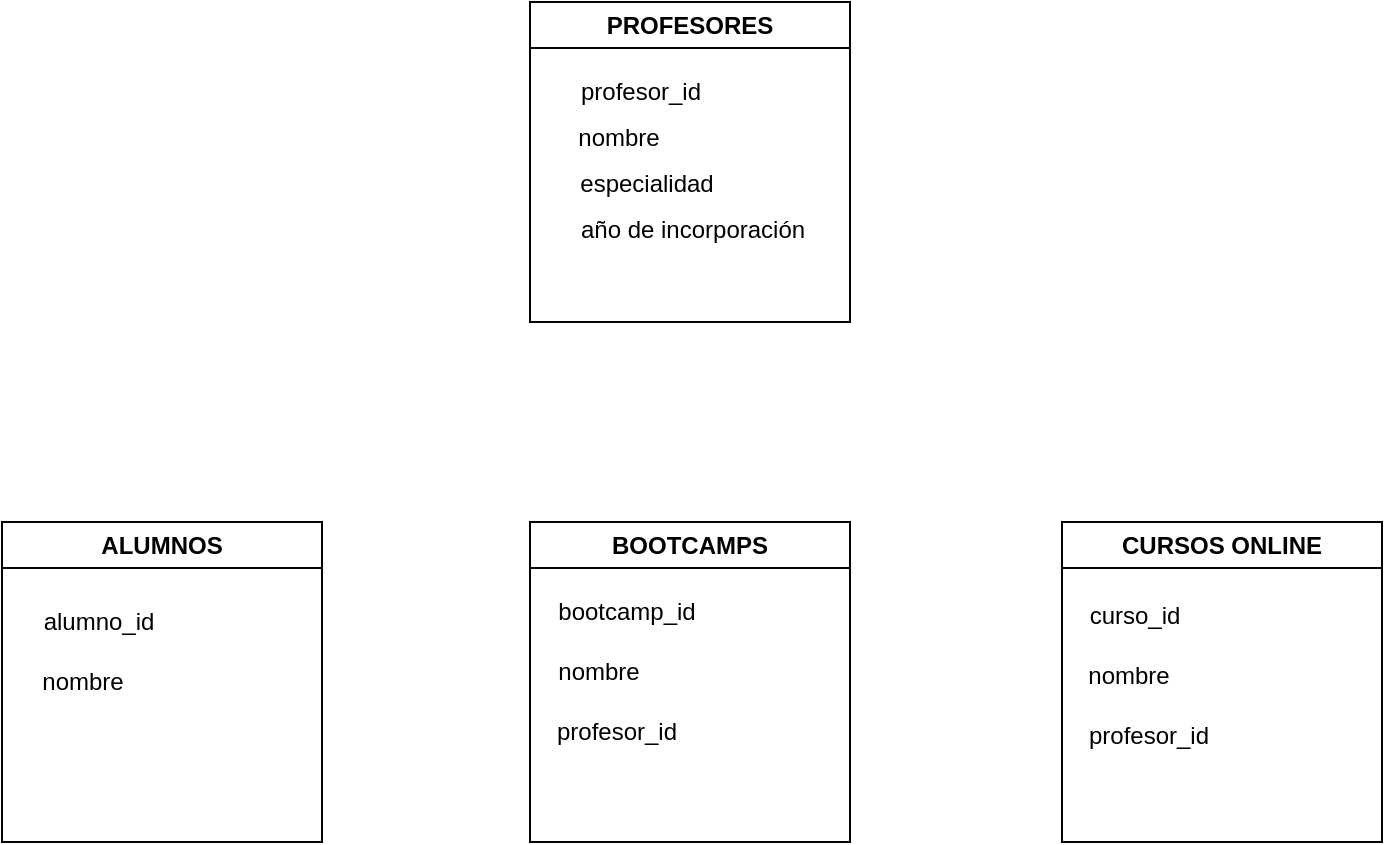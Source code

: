 <mxfile version="28.2.4">
  <diagram name="Página-1" id="Gt66E5zynTHzhx5hBwpI">
    <mxGraphModel dx="1426" dy="790" grid="1" gridSize="10" guides="1" tooltips="1" connect="1" arrows="1" fold="1" page="1" pageScale="1" pageWidth="827" pageHeight="1169" math="0" shadow="0">
      <root>
        <mxCell id="0" />
        <mxCell id="1" parent="0" />
        <mxCell id="vrYcx8my0ZzZRveAh0a--1" value="ALUMNOS" style="swimlane;whiteSpace=wrap;html=1;" vertex="1" parent="1">
          <mxGeometry x="70" y="340" width="160" height="160" as="geometry" />
        </mxCell>
        <mxCell id="vrYcx8my0ZzZRveAh0a--5" value="nombre" style="text;html=1;align=center;verticalAlign=middle;resizable=0;points=[];autosize=1;strokeColor=none;fillColor=none;" vertex="1" parent="vrYcx8my0ZzZRveAh0a--1">
          <mxGeometry x="10" y="65" width="60" height="30" as="geometry" />
        </mxCell>
        <mxCell id="vrYcx8my0ZzZRveAh0a--4" value="alumno_id" style="text;html=1;align=center;verticalAlign=middle;resizable=0;points=[];autosize=1;strokeColor=none;fillColor=none;" vertex="1" parent="vrYcx8my0ZzZRveAh0a--1">
          <mxGeometry x="8" y="35" width="80" height="30" as="geometry" />
        </mxCell>
        <mxCell id="vrYcx8my0ZzZRveAh0a--2" value="BOOTCAMPS" style="swimlane;whiteSpace=wrap;html=1;" vertex="1" parent="1">
          <mxGeometry x="334" y="340" width="160" height="160" as="geometry" />
        </mxCell>
        <mxCell id="vrYcx8my0ZzZRveAh0a--9" value="nombre" style="text;html=1;align=center;verticalAlign=middle;resizable=0;points=[];autosize=1;strokeColor=none;fillColor=none;" vertex="1" parent="vrYcx8my0ZzZRveAh0a--2">
          <mxGeometry x="4" y="60" width="60" height="30" as="geometry" />
        </mxCell>
        <mxCell id="vrYcx8my0ZzZRveAh0a--10" value="profesor_id" style="text;html=1;align=center;verticalAlign=middle;resizable=0;points=[];autosize=1;strokeColor=none;fillColor=none;" vertex="1" parent="vrYcx8my0ZzZRveAh0a--2">
          <mxGeometry x="3" y="90" width="80" height="30" as="geometry" />
        </mxCell>
        <mxCell id="vrYcx8my0ZzZRveAh0a--6" value="bootcamp_id" style="text;html=1;align=center;verticalAlign=middle;resizable=0;points=[];autosize=1;strokeColor=none;fillColor=none;" vertex="1" parent="vrYcx8my0ZzZRveAh0a--2">
          <mxGeometry x="3" y="30" width="90" height="30" as="geometry" />
        </mxCell>
        <mxCell id="vrYcx8my0ZzZRveAh0a--3" value="PROFESORES" style="swimlane;whiteSpace=wrap;html=1;" vertex="1" parent="1">
          <mxGeometry x="334" y="80" width="160" height="160" as="geometry" />
        </mxCell>
        <mxCell id="vrYcx8my0ZzZRveAh0a--12" value="especialidad" style="text;html=1;align=center;verticalAlign=middle;resizable=0;points=[];autosize=1;strokeColor=none;fillColor=none;" vertex="1" parent="vrYcx8my0ZzZRveAh0a--3">
          <mxGeometry x="13" y="76" width="90" height="30" as="geometry" />
        </mxCell>
        <mxCell id="vrYcx8my0ZzZRveAh0a--13" value="año de incorporación" style="text;html=1;align=center;verticalAlign=middle;resizable=0;points=[];autosize=1;strokeColor=none;fillColor=none;" vertex="1" parent="vrYcx8my0ZzZRveAh0a--3">
          <mxGeometry x="11" y="99" width="140" height="30" as="geometry" />
        </mxCell>
        <mxCell id="vrYcx8my0ZzZRveAh0a--11" value="profesor_id" style="text;html=1;align=center;verticalAlign=middle;resizable=0;points=[];autosize=1;strokeColor=none;fillColor=none;" vertex="1" parent="1">
          <mxGeometry x="349" y="110" width="80" height="30" as="geometry" />
        </mxCell>
        <mxCell id="vrYcx8my0ZzZRveAh0a--14" value="CURSOS ONLINE" style="swimlane;whiteSpace=wrap;html=1;" vertex="1" parent="1">
          <mxGeometry x="600" y="340" width="160" height="160" as="geometry" />
        </mxCell>
        <mxCell id="vrYcx8my0ZzZRveAh0a--15" value="nombre" style="text;html=1;align=center;verticalAlign=middle;resizable=0;points=[];autosize=1;strokeColor=none;fillColor=none;" vertex="1" parent="vrYcx8my0ZzZRveAh0a--14">
          <mxGeometry x="3" y="62" width="60" height="30" as="geometry" />
        </mxCell>
        <mxCell id="vrYcx8my0ZzZRveAh0a--16" value="profesor_id" style="text;html=1;align=center;verticalAlign=middle;resizable=0;points=[];autosize=1;strokeColor=none;fillColor=none;" vertex="1" parent="vrYcx8my0ZzZRveAh0a--14">
          <mxGeometry x="3" y="92" width="80" height="30" as="geometry" />
        </mxCell>
        <mxCell id="vrYcx8my0ZzZRveAh0a--17" value="curso_id" style="text;html=1;align=center;verticalAlign=middle;resizable=0;points=[];autosize=1;strokeColor=none;fillColor=none;" vertex="1" parent="vrYcx8my0ZzZRveAh0a--14">
          <mxGeometry x="1" y="32" width="70" height="30" as="geometry" />
        </mxCell>
        <mxCell id="vrYcx8my0ZzZRveAh0a--18" value="nombre" style="text;html=1;align=center;verticalAlign=middle;resizable=0;points=[];autosize=1;strokeColor=none;fillColor=none;" vertex="1" parent="1">
          <mxGeometry x="348" y="133" width="60" height="30" as="geometry" />
        </mxCell>
      </root>
    </mxGraphModel>
  </diagram>
</mxfile>
